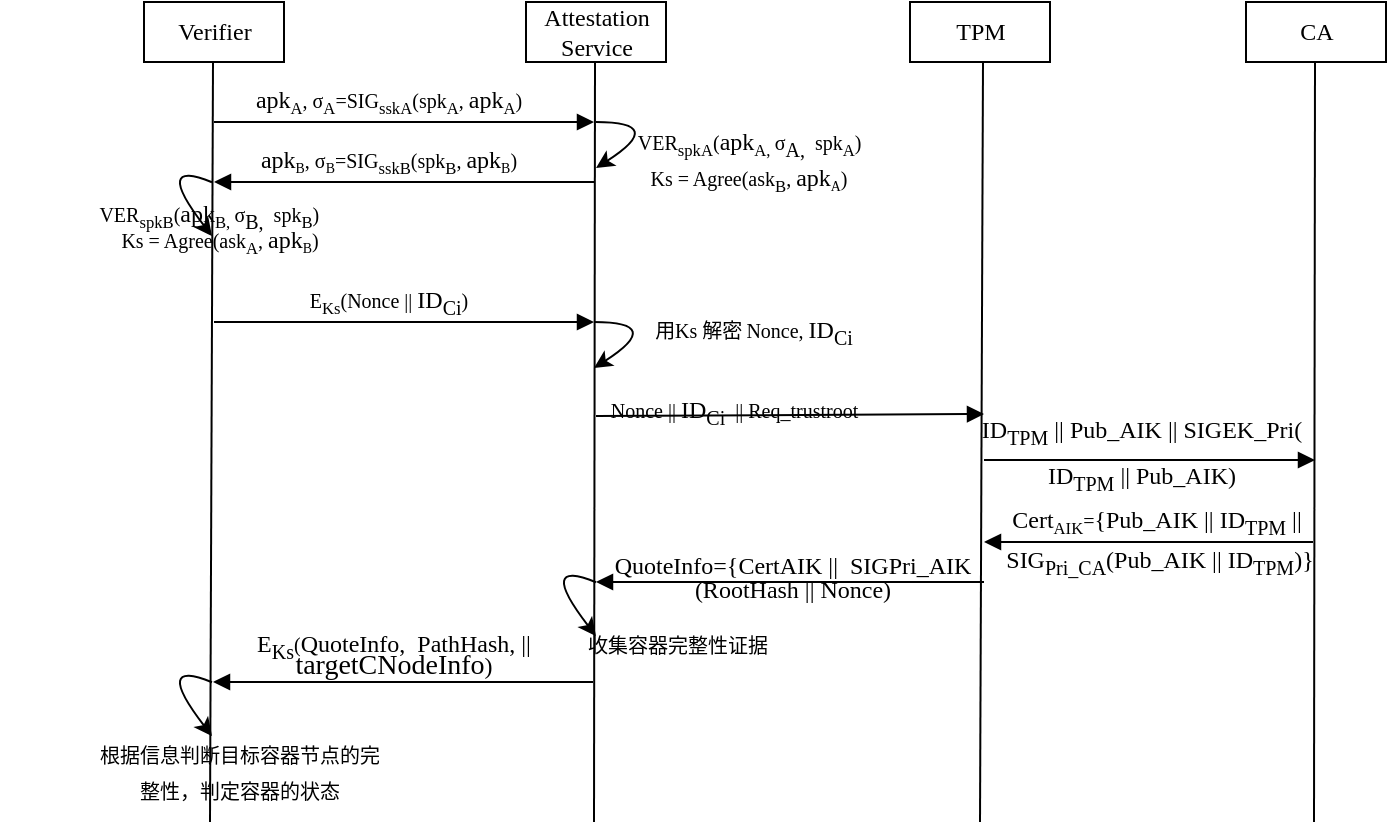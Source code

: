 <mxfile version="15.6.6" type="github">
  <diagram id="kgpKYQtTHZ0yAKxKKP6v" name="Page-1">
    <mxGraphModel dx="865" dy="409" grid="1" gridSize="10" guides="1" tooltips="1" connect="1" arrows="1" fold="1" page="1" pageScale="1" pageWidth="850" pageHeight="1100" math="0" shadow="0">
      <root>
        <mxCell id="0" />
        <mxCell id="1" parent="0" />
        <mxCell id="3nuBFxr9cyL0pnOWT2aG-8" value="" style="verticalAlign=bottom;endArrow=block;shadow=0;strokeWidth=1;strokeColor=default;labelBackgroundColor=default;fontColor=default;" parent="1" edge="1">
          <mxGeometry x="0.105" y="10" relative="1" as="geometry">
            <mxPoint x="125" y="140" as="sourcePoint" />
            <mxPoint x="315" y="140" as="targetPoint" />
            <mxPoint as="offset" />
          </mxGeometry>
        </mxCell>
        <mxCell id="3nuBFxr9cyL0pnOWT2aG-9" value="" style="verticalAlign=bottom;endArrow=block;shadow=0;strokeWidth=1;strokeColor=default;labelBackgroundColor=default;fontColor=default;" parent="1" edge="1">
          <mxGeometry relative="1" as="geometry">
            <mxPoint x="315" y="170" as="sourcePoint" />
            <mxPoint x="125" y="170" as="targetPoint" />
          </mxGeometry>
        </mxCell>
        <mxCell id="iT2Es9Pk35DtaAPZAGi2-2" value="" style="curved=1;endArrow=classic;html=1;rounded=0;fontColor=default;exitX=0.5;exitY=0.607;exitDx=0;exitDy=0;exitPerimeter=0;strokeColor=default;labelBackgroundColor=default;" parent="1" edge="1">
          <mxGeometry width="50" height="50" relative="1" as="geometry">
            <mxPoint x="124" y="170.1" as="sourcePoint" />
            <mxPoint x="124" y="197" as="targetPoint" />
            <Array as="points">
              <mxPoint x="94" y="158" />
            </Array>
          </mxGeometry>
        </mxCell>
        <mxCell id="cxg8VYLrWTQ5vml7Au2z-1" value="Verifier" style="html=1;fontFamily=Times New Roman;fontColor=default;fillColor=default;strokeColor=default;" vertex="1" parent="1">
          <mxGeometry x="90" y="80" width="70" height="30" as="geometry" />
        </mxCell>
        <mxCell id="cxg8VYLrWTQ5vml7Au2z-2" value="" style="endArrow=none;html=1;rounded=0;fontFamily=Times New Roman;fontColor=default;strokeColor=default;labelBackgroundColor=default;fillColor=default;" edge="1" parent="1">
          <mxGeometry width="50" height="50" relative="1" as="geometry">
            <mxPoint x="123" y="490" as="sourcePoint" />
            <mxPoint x="124.5" y="110" as="targetPoint" />
          </mxGeometry>
        </mxCell>
        <mxCell id="cxg8VYLrWTQ5vml7Au2z-3" value="Attestation&lt;br&gt;Service" style="html=1;fontFamily=Times New Roman;fontColor=default;fillColor=default;strokeColor=default;" vertex="1" parent="1">
          <mxGeometry x="281" y="80" width="70" height="30" as="geometry" />
        </mxCell>
        <mxCell id="cxg8VYLrWTQ5vml7Au2z-4" value="" style="endArrow=none;html=1;rounded=0;fontFamily=Times New Roman;fontColor=default;strokeColor=default;labelBackgroundColor=default;fillColor=default;" edge="1" parent="1">
          <mxGeometry width="50" height="50" relative="1" as="geometry">
            <mxPoint x="315" y="490" as="sourcePoint" />
            <mxPoint x="315.5" y="110" as="targetPoint" />
          </mxGeometry>
        </mxCell>
        <mxCell id="cxg8VYLrWTQ5vml7Au2z-5" value="TPM" style="html=1;fontFamily=Times New Roman;fontColor=default;fillColor=default;strokeColor=default;" vertex="1" parent="1">
          <mxGeometry x="473" y="80" width="70" height="30" as="geometry" />
        </mxCell>
        <mxCell id="cxg8VYLrWTQ5vml7Au2z-6" value="" style="endArrow=none;html=1;rounded=0;fontFamily=Times New Roman;fontColor=default;strokeColor=default;labelBackgroundColor=default;fillColor=default;" edge="1" parent="1">
          <mxGeometry width="50" height="50" relative="1" as="geometry">
            <mxPoint x="508" y="490" as="sourcePoint" />
            <mxPoint x="509.5" y="110" as="targetPoint" />
          </mxGeometry>
        </mxCell>
        <mxCell id="cxg8VYLrWTQ5vml7Au2z-7" value="CA" style="html=1;fontFamily=Times New Roman;fontColor=default;fillColor=default;strokeColor=default;" vertex="1" parent="1">
          <mxGeometry x="641" y="80" width="70" height="30" as="geometry" />
        </mxCell>
        <mxCell id="cxg8VYLrWTQ5vml7Au2z-8" value="" style="endArrow=none;html=1;rounded=0;fontFamily=Times New Roman;fontColor=default;strokeColor=default;labelBackgroundColor=default;fillColor=default;" edge="1" parent="1">
          <mxGeometry width="50" height="50" relative="1" as="geometry">
            <mxPoint x="675" y="490" as="sourcePoint" />
            <mxPoint x="675.5" y="110" as="targetPoint" />
          </mxGeometry>
        </mxCell>
        <mxCell id="cxg8VYLrWTQ5vml7Au2z-15" value="apk&lt;span style=&quot;font-size: 10px&quot;&gt;&lt;sub&gt;A&lt;/sub&gt;, σ&lt;sub&gt;A&lt;/sub&gt;=SIG&lt;sub&gt;sskA&lt;/sub&gt;(spk&lt;sub&gt;A&lt;/sub&gt;,&amp;nbsp;&lt;/span&gt;apk&lt;span style=&quot;font-size: 10px&quot;&gt;&lt;sub&gt;A&lt;/sub&gt;&lt;/span&gt;&lt;span style=&quot;font-size: 10px&quot;&gt;)&lt;/span&gt;&lt;sub&gt;&lt;span style=&quot;font-size: 8px&quot;&gt;&amp;nbsp;&amp;nbsp;&lt;/span&gt;&lt;/sub&gt;" style="rounded=0;whiteSpace=wrap;html=1;fontFamily=Times New Roman;fontColor=default;strokeColor=none;fillColor=none;" vertex="1" parent="1">
          <mxGeometry x="110" y="120" width="209" height="20" as="geometry" />
        </mxCell>
        <mxCell id="cxg8VYLrWTQ5vml7Au2z-16" value="apk&lt;span style=&quot;font-size: 8.333px&quot;&gt;&lt;sub&gt;B&lt;/sub&gt;&lt;/span&gt;&lt;span style=&quot;font-size: 10px&quot;&gt;, σ&lt;/span&gt;&lt;span style=&quot;font-size: 8.333px&quot;&gt;&lt;sub&gt;B&lt;/sub&gt;&lt;/span&gt;&lt;span style=&quot;font-size: 10px&quot;&gt;=SIG&lt;sub&gt;sskB&lt;/sub&gt;(spk&lt;sub&gt;B&lt;/sub&gt;&lt;/span&gt;&lt;span style=&quot;font-size: 10px&quot;&gt;,&amp;nbsp;&lt;/span&gt;apk&lt;span style=&quot;font-size: 8.333px&quot;&gt;&lt;sub&gt;B&lt;/sub&gt;&lt;/span&gt;&lt;span style=&quot;font-size: 10px&quot;&gt;)&lt;/span&gt;&lt;sub&gt;&lt;span style=&quot;font-size: 8px&quot;&gt;&amp;nbsp;&amp;nbsp;&lt;/span&gt;&lt;/sub&gt;" style="rounded=0;whiteSpace=wrap;html=1;fontFamily=Times New Roman;fontColor=default;strokeColor=none;fillColor=none;" vertex="1" parent="1">
          <mxGeometry x="110" y="150" width="209" height="20" as="geometry" />
        </mxCell>
        <mxCell id="cxg8VYLrWTQ5vml7Au2z-17" value="" style="curved=1;endArrow=classic;html=1;rounded=0;fontColor=default;strokeColor=default;labelBackgroundColor=default;entryX=0.957;entryY=1;entryDx=0;entryDy=0;entryPerimeter=0;" edge="1" parent="1">
          <mxGeometry width="50" height="50" relative="1" as="geometry">
            <mxPoint x="316" y="140" as="sourcePoint" />
            <mxPoint x="316.013" y="163" as="targetPoint" />
            <Array as="points">
              <mxPoint x="352" y="140" />
            </Array>
          </mxGeometry>
        </mxCell>
        <mxCell id="cxg8VYLrWTQ5vml7Au2z-19" value="&lt;span style=&quot;font-size: 10px&quot;&gt;VER&lt;sub&gt;spkB&lt;/sub&gt;(&lt;/span&gt;apk&lt;span style=&quot;font-size: 10px&quot;&gt;&lt;sub&gt;B,&amp;nbsp;&lt;/sub&gt;&lt;/span&gt;&lt;span style=&quot;font-size: 10px&quot;&gt;σ&lt;/span&gt;&lt;sub&gt;B,&amp;nbsp;&amp;nbsp;&lt;/sub&gt;&lt;span style=&quot;font-size: 10px&quot;&gt;spk&lt;sub&gt;B&lt;/sub&gt;&lt;/span&gt;&lt;span style=&quot;font-size: 10px&quot;&gt;)&lt;/span&gt;&lt;span style=&quot;font-size: 8px&quot;&gt;&lt;sub&gt;&amp;nbsp;&lt;/sub&gt;&lt;/span&gt;&lt;sub&gt;&lt;span style=&quot;font-size: 8px&quot;&gt;&lt;br&gt;&lt;/span&gt;&lt;/sub&gt;" style="rounded=0;whiteSpace=wrap;html=1;fontFamily=Times New Roman;fontColor=default;strokeColor=none;fillColor=none;" vertex="1" parent="1">
          <mxGeometry x="18.5" y="177" width="209" height="20" as="geometry" />
        </mxCell>
        <mxCell id="cxg8VYLrWTQ5vml7Au2z-20" value="&lt;span style=&quot;font-size: 10px&quot;&gt;Ks = Agree(ask&lt;sub&gt;A&lt;/sub&gt;&lt;/span&gt;&lt;span style=&quot;font-size: 10px&quot;&gt;,&amp;nbsp;&lt;/span&gt;apk&lt;span style=&quot;font-size: 8.333px&quot;&gt;&lt;sub&gt;B&lt;/sub&gt;&lt;/span&gt;&lt;span style=&quot;font-size: 10px&quot;&gt;)&lt;/span&gt;&lt;sub&gt;&lt;span style=&quot;font-size: 8px&quot;&gt;&amp;nbsp;&amp;nbsp;&lt;/span&gt;&lt;/sub&gt;" style="rounded=0;whiteSpace=wrap;html=1;fontFamily=Times New Roman;fontColor=default;strokeColor=none;fillColor=none;" vertex="1" parent="1">
          <mxGeometry x="40" y="190" width="180" height="20" as="geometry" />
        </mxCell>
        <mxCell id="cxg8VYLrWTQ5vml7Au2z-21" value="&lt;span style=&quot;font-size: 10px&quot;&gt;VER&lt;sub&gt;spkA&lt;/sub&gt;(&lt;/span&gt;apk&lt;span style=&quot;font-size: 10px&quot;&gt;&lt;sub&gt;A,&amp;nbsp;&lt;/sub&gt;&lt;/span&gt;&lt;span style=&quot;font-size: 10px&quot;&gt;σ&lt;/span&gt;&lt;sub&gt;A,&amp;nbsp;&amp;nbsp;&lt;/sub&gt;&lt;span style=&quot;font-size: 10px&quot;&gt;spk&lt;sub&gt;A&lt;/sub&gt;&lt;/span&gt;&lt;span style=&quot;font-size: 10px&quot;&gt;)&lt;/span&gt;&lt;span style=&quot;font-size: 8px&quot;&gt;&lt;sub&gt;&amp;nbsp;&amp;nbsp;&lt;br&gt;&lt;/sub&gt;&lt;/span&gt;&lt;span style=&quot;font-size: 10px&quot;&gt;Ks = Agree(ask&lt;sub&gt;B&lt;/sub&gt;&lt;/span&gt;&lt;span style=&quot;font-size: 10px&quot;&gt;,&amp;nbsp;&lt;/span&gt;apk&lt;span style=&quot;font-size: 8.333px&quot;&gt;&lt;sub&gt;A&lt;/sub&gt;&lt;/span&gt;&lt;span style=&quot;font-size: 10px&quot;&gt;)&lt;/span&gt;&lt;sub&gt;&lt;span style=&quot;font-size: 8px&quot;&gt;&amp;nbsp;&amp;nbsp;&lt;/span&gt;&lt;/sub&gt;&lt;sub&gt;&lt;span style=&quot;font-size: 8px&quot;&gt;&lt;br&gt;&lt;/span&gt;&lt;/sub&gt;" style="rounded=0;whiteSpace=wrap;html=1;fontFamily=Times New Roman;fontColor=default;strokeColor=none;fillColor=none;" vertex="1" parent="1">
          <mxGeometry x="290" y="150" width="209" height="20" as="geometry" />
        </mxCell>
        <mxCell id="cxg8VYLrWTQ5vml7Au2z-25" value="" style="verticalAlign=bottom;endArrow=block;shadow=0;strokeWidth=1;strokeColor=default;labelBackgroundColor=default;fontColor=default;" edge="1" parent="1">
          <mxGeometry x="0.105" y="10" relative="1" as="geometry">
            <mxPoint x="125" y="240" as="sourcePoint" />
            <mxPoint x="315" y="240" as="targetPoint" />
            <mxPoint as="offset" />
          </mxGeometry>
        </mxCell>
        <mxCell id="cxg8VYLrWTQ5vml7Au2z-33" value="&lt;span style=&quot;font-size: 10px&quot;&gt;E&lt;sub&gt;Ks&lt;/sub&gt;(Nonce ||&lt;/span&gt;&lt;span style=&quot;font-size: 10px&quot;&gt;&amp;nbsp;&lt;/span&gt;ID&lt;sub&gt;Ci&lt;/sub&gt;&lt;span style=&quot;font-size: 10px&quot;&gt;)&lt;/span&gt;&lt;sub&gt;&lt;span style=&quot;font-size: 8px&quot;&gt;&amp;nbsp;&amp;nbsp;&lt;/span&gt;&lt;/sub&gt;" style="rounded=0;whiteSpace=wrap;html=1;fontFamily=Times New Roman;fontColor=default;strokeColor=none;fillColor=none;" vertex="1" parent="1">
          <mxGeometry x="110" y="220" width="209" height="20" as="geometry" />
        </mxCell>
        <mxCell id="cxg8VYLrWTQ5vml7Au2z-34" value="" style="verticalAlign=bottom;endArrow=block;shadow=0;strokeWidth=1;strokeColor=default;labelBackgroundColor=default;fontColor=default;" edge="1" parent="1">
          <mxGeometry x="0.105" y="10" relative="1" as="geometry">
            <mxPoint x="316" y="287" as="sourcePoint" />
            <mxPoint x="510" y="286" as="targetPoint" />
            <mxPoint as="offset" />
          </mxGeometry>
        </mxCell>
        <mxCell id="cxg8VYLrWTQ5vml7Au2z-35" value="" style="curved=1;endArrow=classic;html=1;rounded=0;fontColor=default;strokeColor=default;labelBackgroundColor=default;entryX=0.957;entryY=1;entryDx=0;entryDy=0;entryPerimeter=0;" edge="1" parent="1">
          <mxGeometry width="50" height="50" relative="1" as="geometry">
            <mxPoint x="315" y="240" as="sourcePoint" />
            <mxPoint x="315.013" y="263" as="targetPoint" />
            <Array as="points">
              <mxPoint x="351" y="240" />
            </Array>
          </mxGeometry>
        </mxCell>
        <mxCell id="cxg8VYLrWTQ5vml7Au2z-40" value="&lt;span style=&quot;font-size: 10px&quot;&gt;用Ks 解密&lt;/span&gt;&lt;sub&gt;&lt;span style=&quot;font-size: 8px&quot;&gt;&amp;nbsp;&lt;/span&gt;&lt;/sub&gt;&lt;span style=&quot;font-size: 10px&quot;&gt;Nonce&lt;/span&gt;&lt;span style=&quot;font-size: 10px&quot;&gt;,&amp;nbsp;&lt;/span&gt;ID&lt;sub&gt;Ci&lt;/sub&gt;&lt;sub&gt;&lt;span style=&quot;font-size: 8px&quot;&gt;&lt;br&gt;&lt;/span&gt;&lt;/sub&gt;" style="rounded=0;whiteSpace=wrap;html=1;fontFamily=Times New Roman;fontColor=default;strokeColor=none;fillColor=none;" vertex="1" parent="1">
          <mxGeometry x="304.5" y="240" width="180" height="10" as="geometry" />
        </mxCell>
        <mxCell id="cxg8VYLrWTQ5vml7Au2z-41" value="&lt;span style=&quot;font-size: 10px&quot;&gt;Nonce ||&lt;/span&gt;&lt;span style=&quot;font-size: 10px&quot;&gt;&amp;nbsp;&lt;/span&gt;ID&lt;sub&gt;Ci&amp;nbsp;&lt;/sub&gt;&lt;span style=&quot;font-size: 10px&quot;&gt;&amp;nbsp;|| Req_trustroot&lt;/span&gt;&lt;span style=&quot;font-size: 10px&quot;&gt;&amp;nbsp;&lt;/span&gt;&lt;sub&gt;&lt;span style=&quot;font-size: 8px&quot;&gt;&lt;br&gt;&lt;/span&gt;&lt;/sub&gt;" style="rounded=0;whiteSpace=wrap;html=1;fontFamily=Times New Roman;fontColor=default;strokeColor=none;fillColor=none;" vertex="1" parent="1">
          <mxGeometry x="319" y="280" width="134.5" height="10" as="geometry" />
        </mxCell>
        <mxCell id="cxg8VYLrWTQ5vml7Au2z-42" value="" style="verticalAlign=bottom;endArrow=block;shadow=0;strokeWidth=1;strokeColor=default;labelBackgroundColor=default;fontColor=default;" edge="1" parent="1">
          <mxGeometry x="0.105" y="10" relative="1" as="geometry">
            <mxPoint x="510" y="309" as="sourcePoint" />
            <mxPoint x="675.5" y="309" as="targetPoint" />
            <mxPoint as="offset" />
          </mxGeometry>
        </mxCell>
        <mxCell id="cxg8VYLrWTQ5vml7Au2z-44" value="&lt;p class=&quot;MsoNormal&quot; style=&quot;line-height: 0&quot;&gt;ID&lt;sub&gt;TPM&lt;/sub&gt; || Pub_AIK || SIGEK_Pri(&lt;/p&gt;ID&lt;sub&gt;TPM&lt;/sub&gt;&amp;nbsp;|| Pub_AIK&lt;span&gt;)&lt;/span&gt;" style="rounded=0;whiteSpace=wrap;html=1;fontFamily=Times New Roman;fontColor=default;strokeColor=none;fillColor=none;" vertex="1" parent="1">
          <mxGeometry x="499" y="274" width="180" height="60" as="geometry" />
        </mxCell>
        <mxCell id="cxg8VYLrWTQ5vml7Au2z-48" value="" style="verticalAlign=bottom;endArrow=block;shadow=0;strokeWidth=1;strokeColor=default;labelBackgroundColor=default;fontColor=default;" edge="1" parent="1">
          <mxGeometry relative="1" as="geometry">
            <mxPoint x="674.5" y="350" as="sourcePoint" />
            <mxPoint x="510" y="350" as="targetPoint" />
          </mxGeometry>
        </mxCell>
        <mxCell id="cxg8VYLrWTQ5vml7Au2z-49" value="&lt;p class=&quot;MsoNormal&quot; style=&quot;line-height: 0.9&quot;&gt;Cert&lt;span style=&quot;font-size: 10px&quot;&gt;&lt;sub&gt;AIK&lt;/sub&gt;=&lt;/span&gt;&lt;font style=&quot;font-size: 12px&quot;&gt;{Pub_AIK || ID&lt;sub&gt;TPM&lt;/sub&gt; ||&amp;nbsp;&lt;/font&gt;&lt;/p&gt;&lt;p class=&quot;MsoNormal&quot; style=&quot;line-height: 0&quot;&gt;&lt;font style=&quot;font-size: 12px&quot;&gt;SIG&lt;sub&gt;Pri_CA&lt;/sub&gt;(Pub_AIK || ID&lt;sub&gt;TPM&lt;/sub&gt;)}&lt;/font&gt;&lt;/p&gt;" style="rounded=0;whiteSpace=wrap;html=1;fontFamily=Times New Roman;fontColor=default;strokeColor=none;fillColor=none;" vertex="1" parent="1">
          <mxGeometry x="510" y="333" width="176" height="30" as="geometry" />
        </mxCell>
        <mxCell id="cxg8VYLrWTQ5vml7Au2z-50" value="" style="verticalAlign=bottom;endArrow=block;shadow=0;strokeWidth=1;strokeColor=default;labelBackgroundColor=default;fontColor=default;" edge="1" parent="1">
          <mxGeometry relative="1" as="geometry">
            <mxPoint x="510" y="370" as="sourcePoint" />
            <mxPoint x="316" y="370" as="targetPoint" />
          </mxGeometry>
        </mxCell>
        <mxCell id="cxg8VYLrWTQ5vml7Au2z-51" value="&lt;p class=&quot;MsoNormal&quot; style=&quot;line-height: 0&quot;&gt;QuoteInfo={CertAIK ||&amp;nbsp; SIGPri_AIK&lt;/p&gt;&lt;p class=&quot;MsoNormal&quot; style=&quot;line-height: 0&quot;&gt;(RootHash || Nonce)&lt;/p&gt;" style="rounded=0;whiteSpace=wrap;html=1;fontFamily=Times New Roman;fontColor=default;strokeColor=none;fillColor=none;" vertex="1" parent="1">
          <mxGeometry x="304.5" y="334" width="219" height="65" as="geometry" />
        </mxCell>
        <mxCell id="cxg8VYLrWTQ5vml7Au2z-54" value="" style="verticalAlign=bottom;endArrow=block;shadow=0;strokeWidth=1;strokeColor=default;labelBackgroundColor=default;fontColor=default;" edge="1" parent="1">
          <mxGeometry relative="1" as="geometry">
            <mxPoint x="314.5" y="420" as="sourcePoint" />
            <mxPoint x="124.5" y="420" as="targetPoint" />
          </mxGeometry>
        </mxCell>
        <mxCell id="cxg8VYLrWTQ5vml7Au2z-55" value="&lt;sub&gt;&lt;font face=&quot;Garamond&quot;&gt;收集容器完整性证据&lt;/font&gt;&lt;br&gt;&lt;/sub&gt;" style="rounded=0;whiteSpace=wrap;html=1;fontFamily=Times New Roman;fontColor=default;strokeColor=none;fillColor=none;" vertex="1" parent="1">
          <mxGeometry x="267" y="394" width="180" height="10" as="geometry" />
        </mxCell>
        <mxCell id="cxg8VYLrWTQ5vml7Au2z-56" value="&lt;p style=&quot;line-height: 0.6&quot;&gt;E&lt;sub&gt;Ks&lt;/sub&gt;&lt;span style=&quot;font-size: 10px&quot;&gt;(&lt;/span&gt;QuoteInfo,&amp;nbsp; PathHash, ||&lt;br&gt;&lt;span style=&quot;font-size: 10.5pt&quot;&gt;targetCNodeInfo&lt;/span&gt;)&lt;sub&gt;&lt;br&gt;&lt;/sub&gt;&lt;/p&gt;" style="rounded=0;whiteSpace=wrap;html=1;fontFamily=Times New Roman;fontColor=default;strokeColor=none;fillColor=none;" vertex="1" parent="1">
          <mxGeometry x="125" y="403" width="180" height="10" as="geometry" />
        </mxCell>
        <mxCell id="cxg8VYLrWTQ5vml7Au2z-60" value="" style="curved=1;endArrow=classic;html=1;rounded=0;fontColor=default;exitX=0.5;exitY=0.607;exitDx=0;exitDy=0;exitPerimeter=0;strokeColor=default;labelBackgroundColor=default;" edge="1" parent="1">
          <mxGeometry width="50" height="50" relative="1" as="geometry">
            <mxPoint x="124" y="420.1" as="sourcePoint" />
            <mxPoint x="124" y="447.0" as="targetPoint" />
            <Array as="points">
              <mxPoint x="94" y="408" />
            </Array>
          </mxGeometry>
        </mxCell>
        <mxCell id="cxg8VYLrWTQ5vml7Au2z-61" value="&lt;sub&gt;&lt;font style=&quot;font-size: 10px&quot;&gt;&lt;font face=&quot;Garamond&quot;&gt;根据信息判断目标容器节点的完&lt;br&gt;整性，&lt;/font&gt;判定容器的状态&lt;/font&gt;&lt;br&gt;&lt;/sub&gt;" style="rounded=0;whiteSpace=wrap;html=1;fontFamily=Times New Roman;fontColor=default;strokeColor=none;fillColor=none;" vertex="1" parent="1">
          <mxGeometry x="47.5" y="458" width="180" height="10" as="geometry" />
        </mxCell>
        <mxCell id="cxg8VYLrWTQ5vml7Au2z-64" value="" style="curved=1;endArrow=classic;html=1;rounded=0;fontColor=default;exitX=0.5;exitY=0.607;exitDx=0;exitDy=0;exitPerimeter=0;strokeColor=default;labelBackgroundColor=default;" edge="1" parent="1">
          <mxGeometry width="50" height="50" relative="1" as="geometry">
            <mxPoint x="316" y="370.1" as="sourcePoint" />
            <mxPoint x="316" y="397.0" as="targetPoint" />
            <Array as="points">
              <mxPoint x="286" y="358" />
            </Array>
          </mxGeometry>
        </mxCell>
      </root>
    </mxGraphModel>
  </diagram>
</mxfile>
